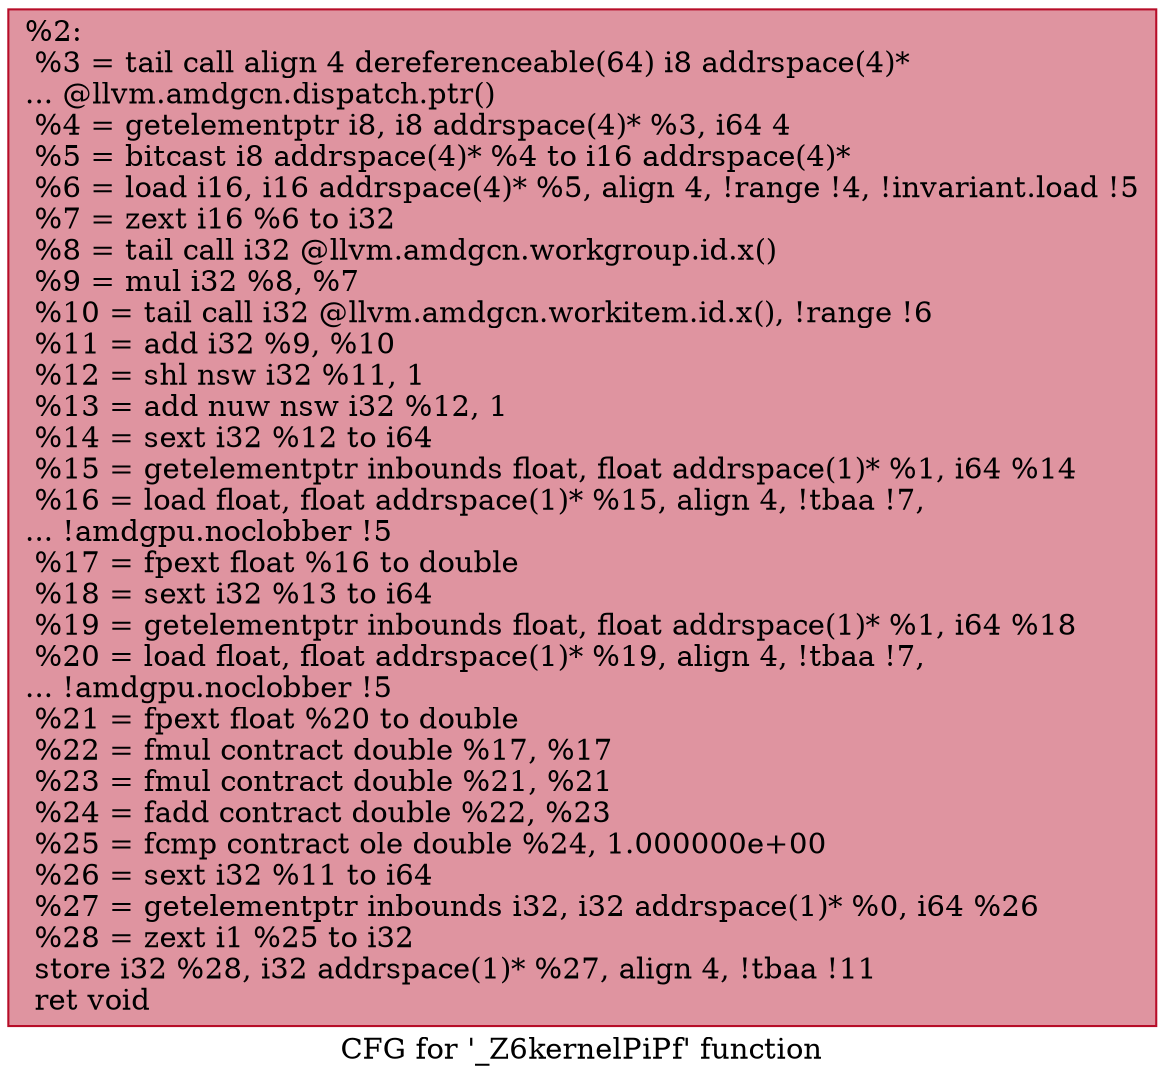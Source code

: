 digraph "CFG for '_Z6kernelPiPf' function" {
	label="CFG for '_Z6kernelPiPf' function";

	Node0x5bb80a0 [shape=record,color="#b70d28ff", style=filled, fillcolor="#b70d2870",label="{%2:\l  %3 = tail call align 4 dereferenceable(64) i8 addrspace(4)*\l... @llvm.amdgcn.dispatch.ptr()\l  %4 = getelementptr i8, i8 addrspace(4)* %3, i64 4\l  %5 = bitcast i8 addrspace(4)* %4 to i16 addrspace(4)*\l  %6 = load i16, i16 addrspace(4)* %5, align 4, !range !4, !invariant.load !5\l  %7 = zext i16 %6 to i32\l  %8 = tail call i32 @llvm.amdgcn.workgroup.id.x()\l  %9 = mul i32 %8, %7\l  %10 = tail call i32 @llvm.amdgcn.workitem.id.x(), !range !6\l  %11 = add i32 %9, %10\l  %12 = shl nsw i32 %11, 1\l  %13 = add nuw nsw i32 %12, 1\l  %14 = sext i32 %12 to i64\l  %15 = getelementptr inbounds float, float addrspace(1)* %1, i64 %14\l  %16 = load float, float addrspace(1)* %15, align 4, !tbaa !7,\l... !amdgpu.noclobber !5\l  %17 = fpext float %16 to double\l  %18 = sext i32 %13 to i64\l  %19 = getelementptr inbounds float, float addrspace(1)* %1, i64 %18\l  %20 = load float, float addrspace(1)* %19, align 4, !tbaa !7,\l... !amdgpu.noclobber !5\l  %21 = fpext float %20 to double\l  %22 = fmul contract double %17, %17\l  %23 = fmul contract double %21, %21\l  %24 = fadd contract double %22, %23\l  %25 = fcmp contract ole double %24, 1.000000e+00\l  %26 = sext i32 %11 to i64\l  %27 = getelementptr inbounds i32, i32 addrspace(1)* %0, i64 %26\l  %28 = zext i1 %25 to i32\l  store i32 %28, i32 addrspace(1)* %27, align 4, !tbaa !11\l  ret void\l}"];
}
